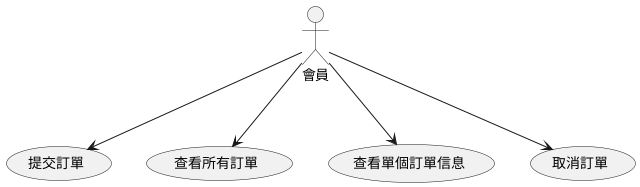 @startuml
actor 會員

usecase 提交訂單 as "提交訂單"
usecase 查看所有訂單 as "查看所有訂單"
usecase 查看單個訂單信息 as "查看單個訂單信息"
usecase 取消訂單 as "取消訂單"

會員 --> 提交訂單
會員 --> 查看所有訂單
會員 --> 查看單個訂單信息
會員 --> 取消訂單
@enduml
